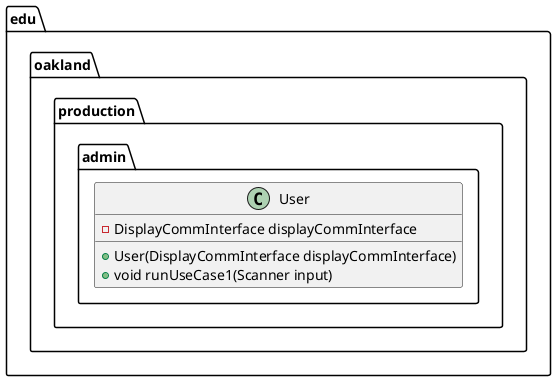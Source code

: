 @startuml User

package edu.oakland.production.admin {
    class User {
        - DisplayCommInterface displayCommInterface
        + User(DisplayCommInterface displayCommInterface)
        + void runUseCase1(Scanner input)
    }
}

@enduml
